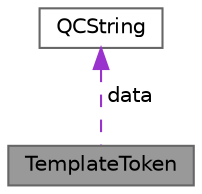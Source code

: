digraph "TemplateToken"
{
 // INTERACTIVE_SVG=YES
 // LATEX_PDF_SIZE
  bgcolor="transparent";
  edge [fontname=Helvetica,fontsize=10,labelfontname=Helvetica,labelfontsize=10];
  node [fontname=Helvetica,fontsize=10,shape=box,height=0.2,width=0.4];
  Node1 [label="TemplateToken",height=0.2,width=0.4,color="gray40", fillcolor="grey60", style="filled", fontcolor="black",tooltip="Class representing a lexical token in a template."];
  Node2 -> Node1 [dir="back",color="darkorchid3",style="dashed",label=" data" ];
  Node2 [label="QCString",height=0.2,width=0.4,color="gray40", fillcolor="white", style="filled",URL="$d9/d45/class_q_c_string.html",tooltip="This is an alternative implementation of QCString."];
}

